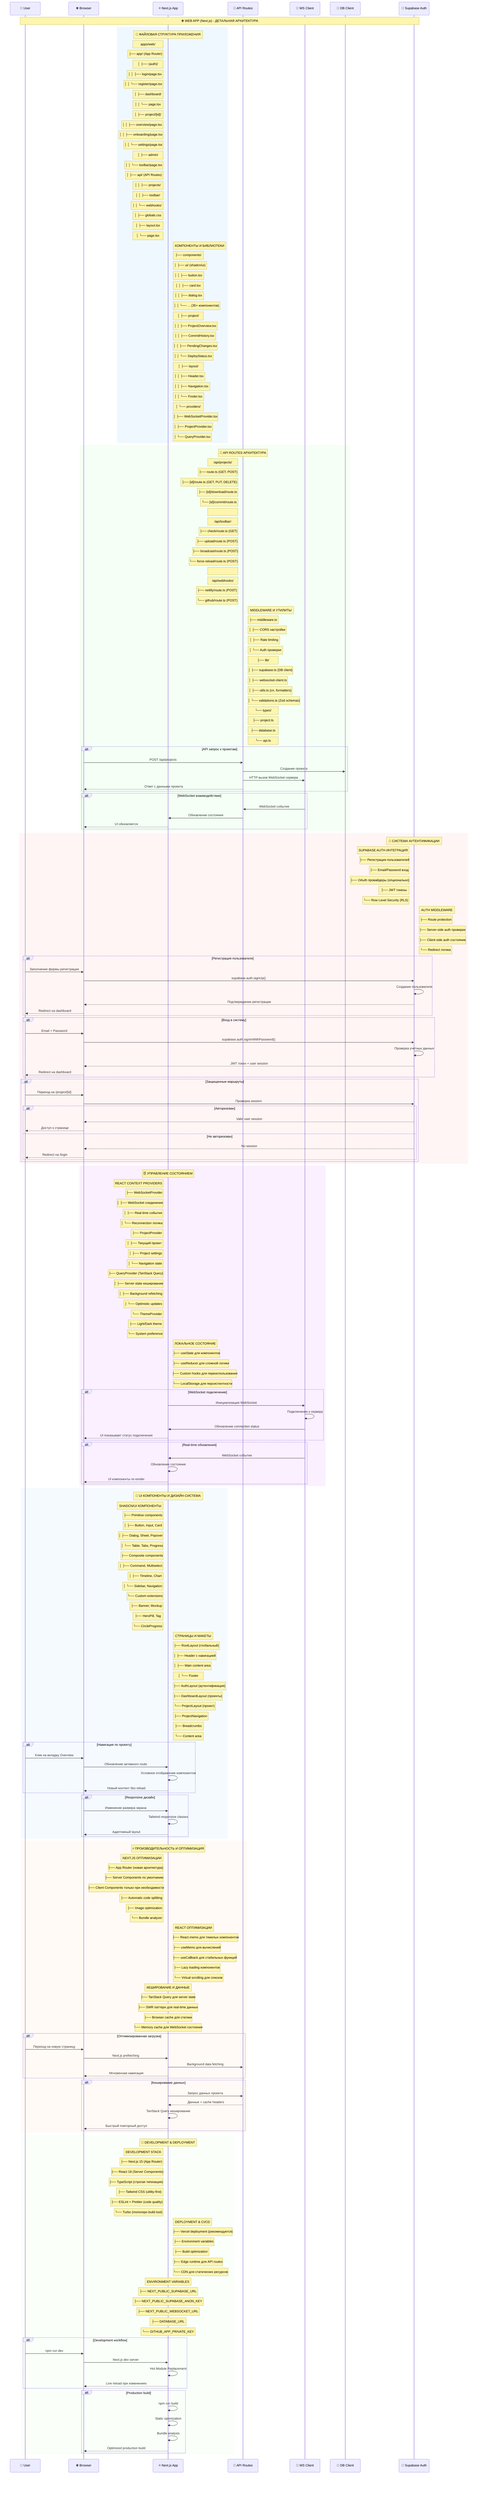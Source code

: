 sequenceDiagram
    participant U as 👤 User
    participant B as 🌐 Browser
    participant APP as ⚛️ Next.js App
    participant API as 🔗 API Routes
    participant WS_CLIENT as 🔄 WS Client
    participant DB_CLIENT as 💾 DB Client
    participant AUTH as 🔐 Supabase Auth

    Note over U,AUTH: 🌐 WEB APP (Next.js) - ДЕТАЛЬНАЯ АРХИТЕКТУРА

    %% === СТРУКТУРА ПРИЛОЖЕНИЯ ===
    rect rgb(240, 248, 255)
        Note over APP: 📁 ФАЙЛОВАЯ СТРУКТУРА ПРИЛОЖЕНИЯ
        
        Note left of APP: apps/web/
        Note left of APP: ├── app/ (App Router)
        Note left of APP: │   ├── (auth)/
        Note left of APP: │   │   ├── login/page.tsx
        Note left of APP: │   │   └── register/page.tsx
        Note left of APP: │   ├── dashboard/
        Note left of APP: │   │   └── page.tsx
        Note left of APP: │   ├── project/[id]/
        Note left of APP: │   │   ├── overview/page.tsx
        Note left of APP: │   │   ├── onboarding/page.tsx
        Note left of APP: │   │   └── settings/page.tsx
        Note left of APP: │   ├── admin/
        Note left of APP: │   │   └── toolbar/page.tsx
        Note left of APP: │   ├── api/ (API Routes)
        Note left of APP: │   │   ├── projects/
        Note left of APP: │   │   ├── toolbar/
        Note left of APP: │   │   └── webhooks/
        Note left of APP: │   ├── globals.css
        Note left of APP: │   ├── layout.tsx
        Note left of APP: │   └── page.tsx

        Note right of APP: КОМПОНЕНТЫ И БИБЛИОТЕКИ
        Note right of APP: ├── components/
        Note right of APP: │   ├── ui/ (shadcn/ui)
        Note right of APP: │   │   ├── button.tsx
        Note right of APP: │   │   ├── card.tsx
        Note right of APP: │   │   ├── dialog.tsx
        Note right of APP: │   │   └── ... (35+ компонентов)
        Note right of APP: │   ├── project/
        Note right of APP: │   │   ├── ProjectOverview.tsx
        Note right of APP: │   │   ├── CommitHistory.tsx
        Note right of APP: │   │   ├── PendingChanges.tsx
        Note right of APP: │   │   └── DeployStatus.tsx
        Note right of APP: │   ├── layout/
        Note right of APP: │   │   ├── Header.tsx
        Note right of APP: │   │   ├── Navigation.tsx
        Note right of APP: │   │   └── Footer.tsx
        Note right of APP: │   └── providers/
        Note right of APP: │       ├── WebSocketProvider.tsx
        Note right of APP: │       ├── ProjectProvider.tsx
        Note right of APP: │       └── QueryProvider.tsx
    end

    %% === API ROUTES ДЕТАЛИ ===
    rect rgb(245, 255, 245)
        Note over API: 🔗 API ROUTES АРХИТЕКТУРА
        
        Note left of API: /api/projects/
        Note left of API: ├── route.ts (GET, POST)
        Note left of API: ├── [id]/route.ts (GET, PUT, DELETE)
        Note left of API: ├── [id]/download/route.ts
        Note left of API: └── [id]/commit/route.ts
        Note left of API: 
        Note left of API: /api/toolbar/
        Note left of API: ├── check/route.ts (GET)
        Note left of API: ├── upload/route.ts (POST)
        Note left of API: ├── broadcast/route.ts (POST)
        Note left of API: └── force-reload/route.ts (POST)
        Note left of API: 
        Note left of API: /api/webhooks/
        Note left of API: ├── netlify/route.ts (POST)
        Note left of API: └── github/route.ts (POST)

        Note right of API: MIDDLEWARE И УТИЛИТЫ
        Note right of API: ├── middleware.ts
        Note right of API: │   ├── CORS настройки
        Note right of API: │   ├── Rate limiting
        Note right of API: │   └── Auth проверки
        Note right of API: ├── lib/
        Note right of API: │   ├── supabase.ts (DB client)
        Note right of API: │   ├── websocket-client.ts
        Note right of API: │   ├── utils.ts (cn, formatters)
        Note right of API: │   └── validations.ts (Zod schemas)
        Note right of API: └── types/
        Note right of API:     ├── project.ts
        Note right of API:     ├── database.ts
        Note right of API:     └── api.ts

        alt API запрос к проектам
            B->>API: POST /api/projects
            API->>DB_CLIENT: Создание проекта
            API->>WS_CLIENT: HTTP вызов WebSocket сервера
            API-->>B: Ответ с данными проекта
        end
        
        alt WebSocket взаимодействие
            WS_CLIENT->>API: WebSocket событие
            API->>APP: Обновление состояния
            APP-->>B: UI обновляется
        end
    end

    %% === АУТЕНТИФИКАЦИЯ И АВТОРИЗАЦИЯ ===
    rect rgb(255, 245, 245)
        Note over AUTH: 🔐 СИСТЕМА АУТЕНТИФИКАЦИИ
        
        Note left of AUTH: SUPABASE AUTH ИНТЕГРАЦИЯ
        Note left of AUTH: ├── Регистрация пользователей
        Note left of AUTH: ├── Email/Password вход
        Note left of AUTH: ├── OAuth провайдеры (опционально)
        Note left of AUTH: ├── JWT токены
        Note left of AUTH: └── Row Level Security (RLS)

        Note right of AUTH: AUTH MIDDLEWARE
        Note right of AUTH: ├── Route protection
        Note right of AUTH: ├── Server-side auth проверки
        Note right of AUTH: ├── Client-side auth состояние
        Note right of AUTH: └── Redirect логика

        alt Регистрация пользователя
            U->>B: Заполнение формы регистрации
            B->>AUTH: supabase.auth.signUp()
            AUTH->>AUTH: Создание пользователя
            AUTH-->>B: Подтверждение регистрации
            B-->>U: Redirect на dashboard
        end
        
        alt Вход в систему
            U->>B: Email + Password
            B->>AUTH: supabase.auth.signInWithPassword()
            AUTH->>AUTH: Проверка учетных данных
            AUTH-->>B: JWT токен + user session
            B-->>U: Redirect на dashboard
        end
        
        alt Защищенные маршруты
            U->>B: Переход на /project/[id]
            B->>AUTH: Проверка session
            alt Авторизован
                AUTH-->>B: Valid user session
                B-->>U: Доступ к странице
            else Не авторизован
                AUTH-->>B: No session
                B-->>U: Redirect на /login
            end
        end
    end

    %% === СОСТОЯНИЕ И КОНТЕКСТ ===
    rect rgb(250, 240, 255)
        Note over APP: 🗄️ УПРАВЛЕНИЕ СОСТОЯНИЕМ
        
        Note left of APP: REACT CONTEXT PROVIDERS
        Note left of APP: ├── WebSocketProvider
        Note left of APP: │   ├── WebSocket соединение
        Note left of APP: │   ├── Real-time события
        Note left of APP: │   └── Reconnection логика
        Note left of APP: ├── ProjectProvider
        Note left of APP: │   ├── Текущий проект
        Note left of APP: │   ├── Project settings
        Note left of APP: │   └── Navigation state
        Note left of APP: ├── QueryProvider (TanStack Query)
        Note left of APP: │   ├── Server state кеширование
        Note left of APP: │   ├── Background refetching
        Note left of APP: │   └── Optimistic updates
        Note left of APP: └── ThemeProvider
        Note left of APP:     ├── Light/Dark theme
        Note left of APP:     └── System preference

        Note right of APP: ЛОКАЛЬНОЕ СОСТОЯНИЕ
        Note right of APP: ├── useState для компонентов
        Note right of APP: ├── useReducer для сложной логики
        Note right of APP: ├── Custom hooks для переиспользования
        Note right of APP: └── LocalStorage для персистентности

        alt WebSocket подключение
            APP->>WS_CLIENT: Инициализация WebSocket
            WS_CLIENT->>WS_CLIENT: Подключение к серверу
            WS_CLIENT->>APP: Обновление connection status
            APP-->>B: UI показывает статус подключения
        end
        
        alt Real-time обновления
            WS_CLIENT->>APP: WebSocket событие
            APP->>APP: Обновление состояния
            APP-->>B: UI компоненты re-render
        end
    end

    %% === КОМПОНЕНТЫ И UI ===
    rect rgb(245, 250, 255)
        Note over APP: 🎨 UI КОМПОНЕНТЫ И ДИЗАЙН-СИСТЕМА
        
        Note left of APP: SHADCN/UI КОМПОНЕНТЫ
        Note left of APP: ├── Primitive components
        Note left of APP: │   ├── Button, Input, Card
        Note left of APP: │   ├── Dialog, Sheet, Popover
        Note left of APP: │   └── Table, Tabs, Progress
        Note left of APP: ├── Composite components
        Note left of APP: │   ├── Command, Multiselect
        Note left of APP: │   ├── Timeline, Chart
        Note left of APP: │   └── Sidebar, Navigation
        Note left of APP: └── Custom extensions
        Note left of APP:     ├── Banner, Mockup
        Note left of APP:     ├── HeroPill, Tag
        Note left of APP:     └── CircleProgress

        Note right of APP: СТРАНИЦЫ И МАКЕТЫ
        Note right of APP: ├── RootLayout (глобальный)
        Note right of APP: │   ├── Header с навигацией
        Note right of APP: │   ├── Main content area
        Note right of APP: │   └── Footer
        Note right of APP: ├── AuthLayout (аутентификация)
        Note right of APP: ├── DashboardLayout (проекты)
        Note right of APP: └── ProjectLayout (проект)
        Note right of APP:     ├── ProjectNavigation
        Note right of APP:     ├── Breadcrumbs
        Note right of APP:     └── Content area

        alt Навигация по проекту
            U->>B: Клик на вкладку Overview
            B->>APP: Обновление активного route
            APP->>APP: Условное отображение компонентов
            APP-->>B: Новый контент без reload
        end
        
        alt Responsive дизайн
            B->>APP: Изменение размера экрана
            APP->>APP: Tailwind responsive classes
            APP-->>B: Адаптивный layout
        end
    end

    %% === ПРОИЗВОДИТЕЛЬНОСТЬ И ОПТИМИЗАЦИЯ ===
    rect rgb(255, 250, 245)
        Note over APP: ⚡ ПРОИЗВОДИТЕЛЬНОСТЬ И ОПТИМИЗАЦИЯ
        
        Note left of APP: NEXT.JS ОПТИМИЗАЦИИ
        Note left of APP: ├── App Router (новая архитектура)
        Note left of APP: ├── Server Components по умолчанию
        Note left of APP: ├── Client Components только при необходимости
        Note left of APP: ├── Automatic code splitting
        Note left of APP: ├── Image optimization
        Note left of APP: └── Bundle analyzer

        Note right of APP: REACT ОПТИМИЗАЦИИ
        Note right of APP: ├── React.memo для тяжелых компонентов
        Note right of APP: ├── useMemo для вычислений
        Note right of APP: ├── useCallback для стабильных функций
        Note right of APP: ├── Lazy loading компонентов
        Note right of APP: └── Virtual scrolling для списков

        Note over APP: КЕШИРОВАНИЕ И ДАННЫЕ
        Note over APP: ├── TanStack Query для server state
        Note over APP: ├── SWR паттерн для real-time данных
        Note over APP: ├── Browser cache для статики
        Note over APP: └── Memory cache для WebSocket состояния

        alt Оптимизированная загрузка
            U->>B: Переход на новую страницу
            B->>APP: Next.js prefetching
            APP->>API: Background data fetching
            APP-->>B: Мгновенная навигация
        end
        
        alt Кеширование данных
            APP->>API: Запрос данных проекта
            API-->>APP: Данные + cache headers
            APP->>APP: TanStack Query кеширование
            APP-->>B: Быстрый повторный доступ
        end
    end

    %% === DEVELOPMENT И DEPLOYMENT ===
    rect rgb(250, 255, 250)
        Note over APP: 🚀 DEVELOPMENT & DEPLOYMENT
        
        Note left of APP: DEVELOPMENT STACK
        Note left of APP: ├── Next.js 15 (App Router)
        Note left of APP: ├── React 18 (Server Components)
        Note left of APP: ├── TypeScript (строгая типизация)
        Note left of APP: ├── Tailwind CSS (utility-first)
        Note left of APP: ├── ESLint + Prettier (code quality)
        Note left of APP: └── Turbo (monorepo build tool)

        Note right of APP: DEPLOYMENT & CI/CD
        Note right of APP: ├── Vercel deployment (рекомендуется)
        Note right of APP: ├── Environment variables
        Note right of APP: ├── Build optimization
        Note right of APP: ├── Edge runtime для API routes
        Note right of APP: └── CDN для статических ресурсов

        Note over APP: ENVIRONMENT VARIABLES
        Note over APP: ├── NEXT_PUBLIC_SUPABASE_URL
        Note over APP: ├── NEXT_PUBLIC_SUPABASE_ANON_KEY
        Note over APP: ├── NEXT_PUBLIC_WEBSOCKET_URL
        Note over APP: ├── DATABASE_URL
        Note over APP: └── GITHUB_APP_PRIVATE_KEY

        alt Development workflow
            U->>B: npm run dev
            B->>APP: Next.js dev server
            APP->>APP: Hot Module Replacement
            APP-->>B: Live reload при изменениях
        end
        
        alt Production build
            APP->>APP: npm run build
            APP->>APP: Static optimization
            APP->>APP: Bundle analysis
            APP-->>B: Optimized production build
        end
    end